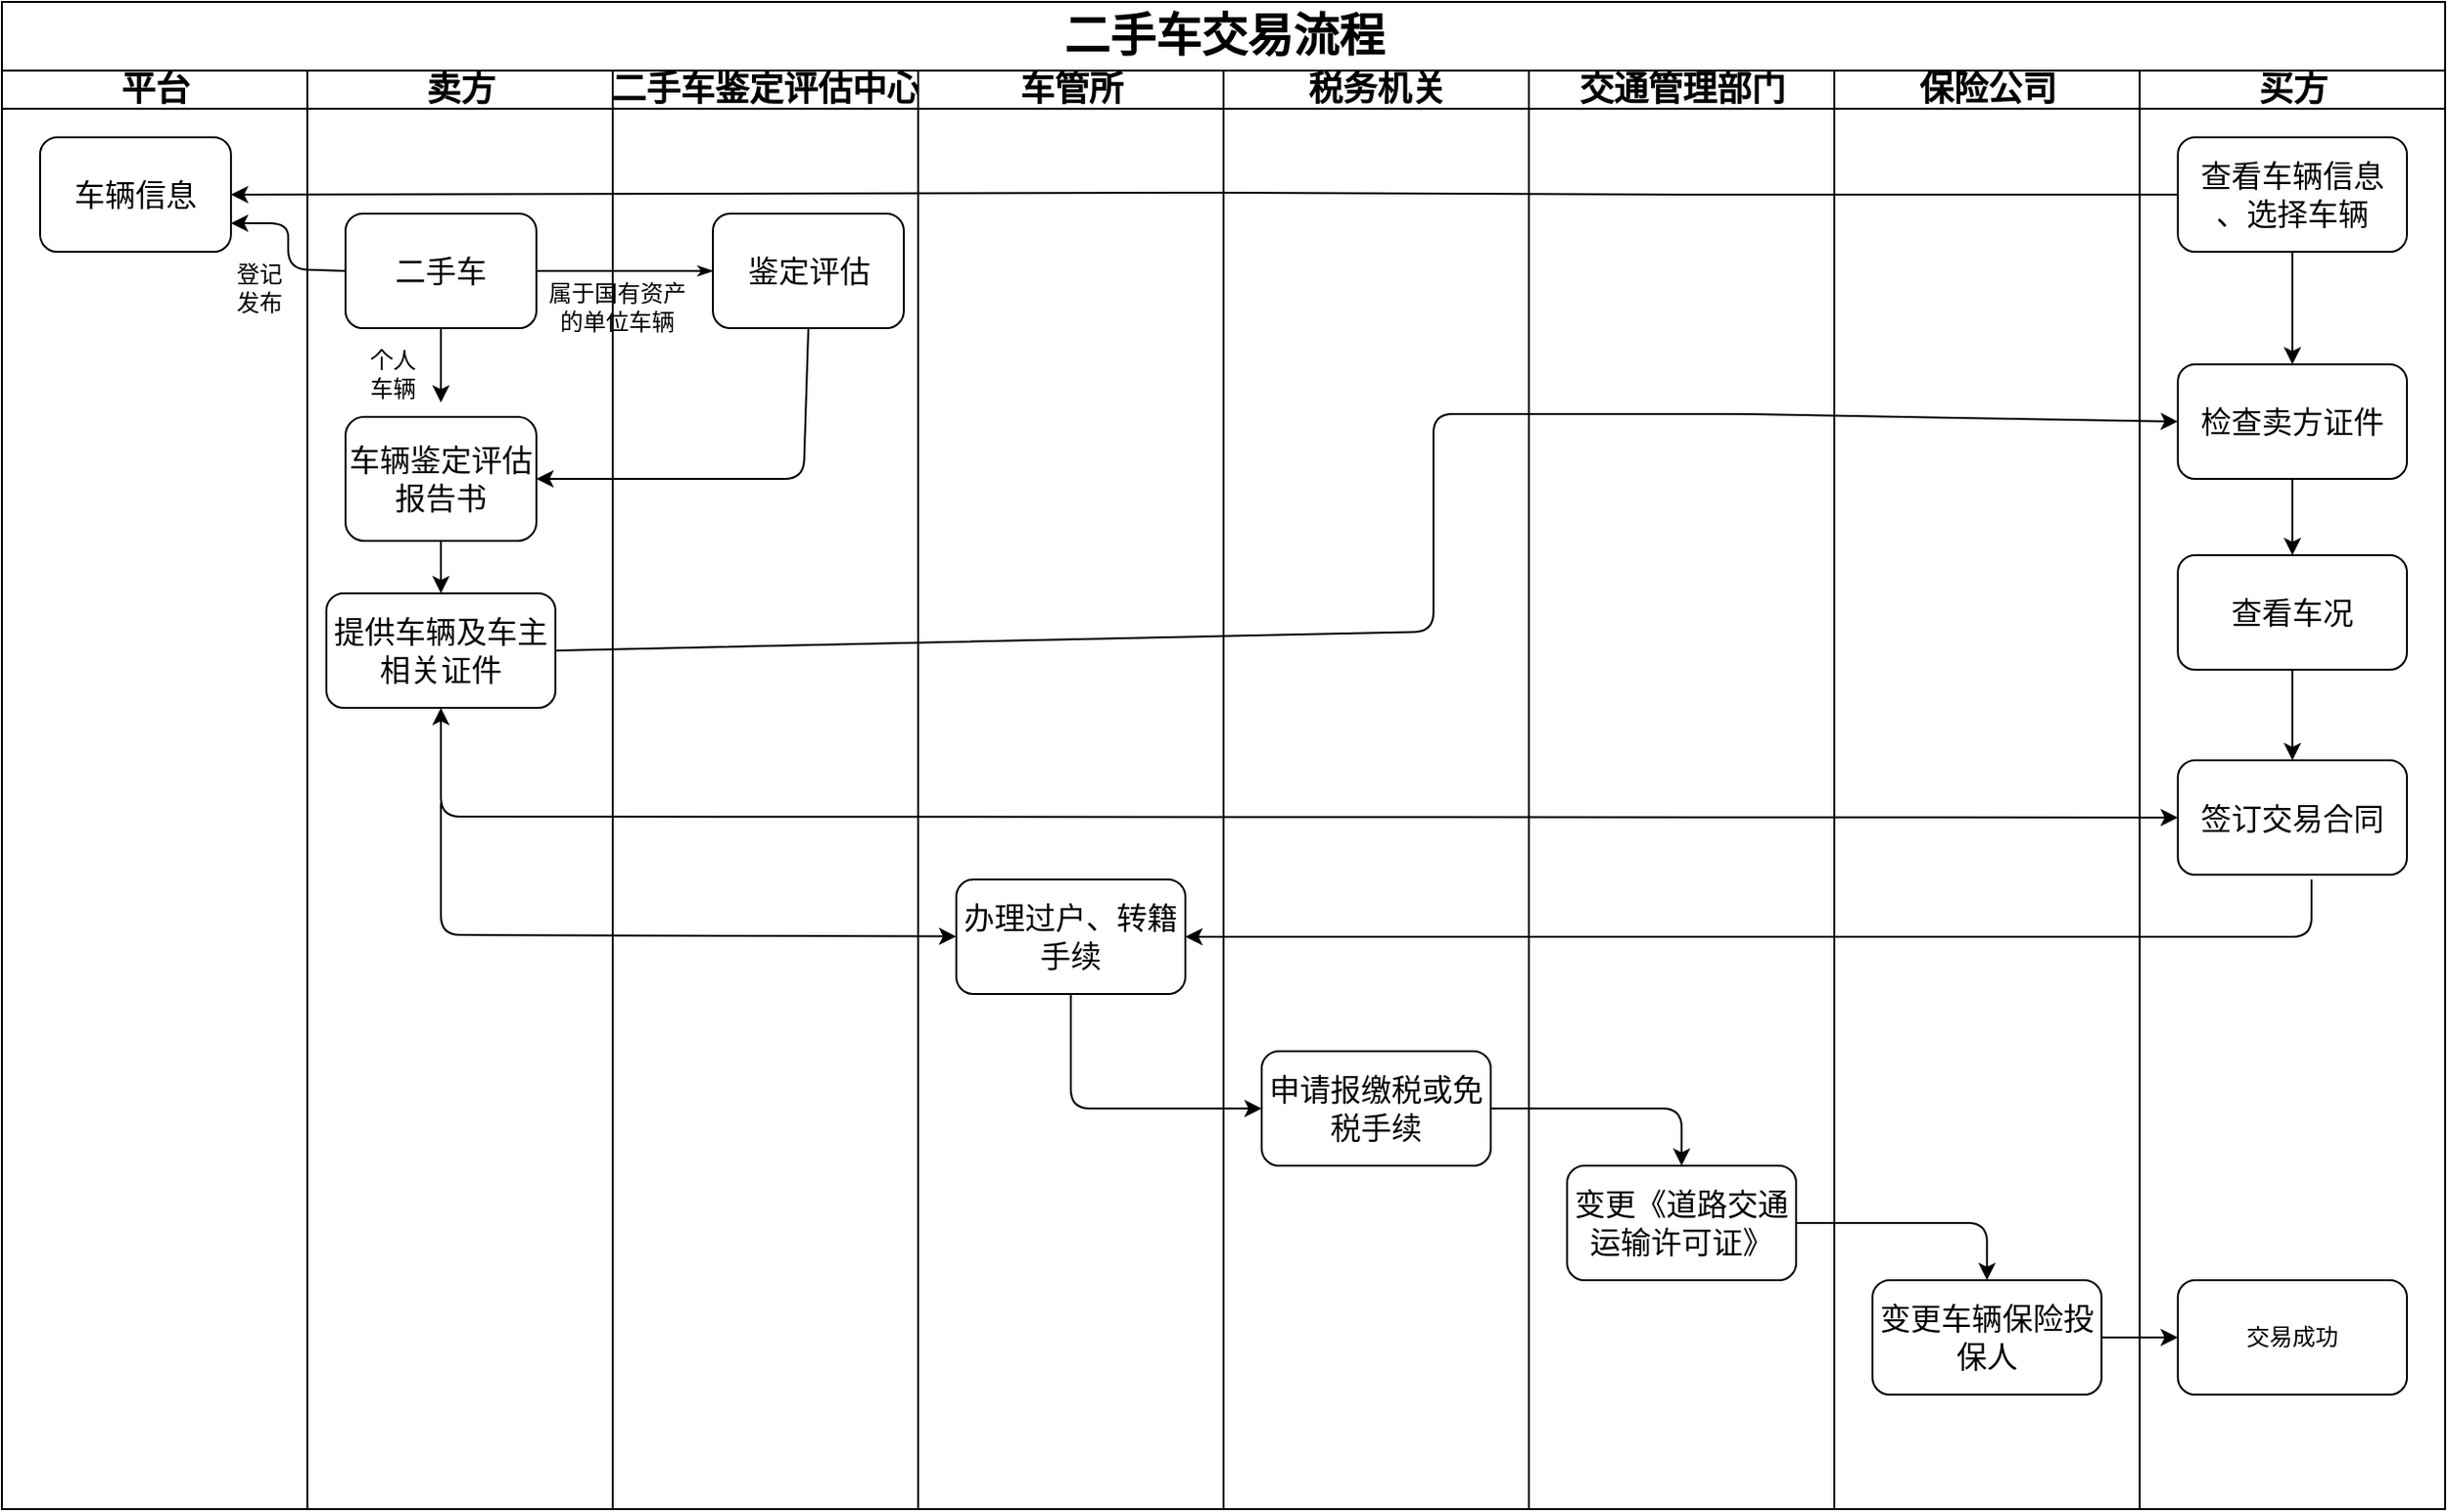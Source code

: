 <mxfile version="11.1.4" type="device"><diagram name="Page-1" id="74e2e168-ea6b-b213-b513-2b3c1d86103e"><mxGraphModel dx="676" dy="808" grid="1" gridSize="10" guides="1" tooltips="1" connect="1" arrows="1" fold="1" page="1" pageScale="1" pageWidth="1100" pageHeight="850" background="#ffffff" math="0" shadow="0"><root><mxCell id="0"/><mxCell id="1" parent="0"/><mxCell id="77e6c97f196da883-1" value="&lt;font style=&quot;font-size: 24px&quot;&gt;二手车交易流程&lt;/font&gt;" style="swimlane;html=1;childLayout=stackLayout;startSize=36;rounded=0;shadow=0;labelBackgroundColor=none;strokeColor=#000000;strokeWidth=1;fillColor=#ffffff;fontFamily=Verdana;fontSize=8;fontColor=#000000;align=center;" parent="1" vertex="1"><mxGeometry x="10" width="1280" height="790" as="geometry"/></mxCell><mxCell id="S1cMY-thZCcg-dEiT6mm-63" value="&lt;font style=&quot;font-size: 18px&quot;&gt;平台&lt;/font&gt;" style="swimlane;html=1;startSize=20;" parent="77e6c97f196da883-1" vertex="1"><mxGeometry y="36" width="160" height="754" as="geometry"/></mxCell><mxCell id="S1cMY-thZCcg-dEiT6mm-64" value="&lt;font style=&quot;font-size: 16px&quot;&gt;车辆信息&lt;/font&gt;" style="rounded=1;whiteSpace=wrap;html=1;shadow=0;labelBackgroundColor=none;strokeColor=#000000;strokeWidth=1;fillColor=#ffffff;fontFamily=Verdana;fontSize=16;fontColor=#000000;align=center;" parent="S1cMY-thZCcg-dEiT6mm-63" vertex="1"><mxGeometry x="20" y="35" width="100" height="60" as="geometry"/></mxCell><mxCell id="S1cMY-thZCcg-dEiT6mm-81" value="登记发布" style="text;html=1;strokeColor=none;fillColor=none;align=center;verticalAlign=middle;whiteSpace=wrap;rounded=0;" parent="S1cMY-thZCcg-dEiT6mm-63" vertex="1"><mxGeometry x="120" y="104" width="30" height="20" as="geometry"/></mxCell><mxCell id="S1cMY-thZCcg-dEiT6mm-6" value="&lt;font style=&quot;font-size: 18px&quot;&gt;卖方&lt;/font&gt;" style="swimlane;html=1;startSize=20;" parent="77e6c97f196da883-1" vertex="1"><mxGeometry x="160" y="36" width="160" height="754" as="geometry"/></mxCell><mxCell id="S1cMY-thZCcg-dEiT6mm-7" value="&lt;font style=&quot;font-size: 16px&quot;&gt;二手车&lt;/font&gt;" style="rounded=1;whiteSpace=wrap;html=1;shadow=0;labelBackgroundColor=none;strokeColor=#000000;strokeWidth=1;fillColor=#ffffff;fontFamily=Verdana;fontSize=16;fontColor=#000000;align=center;" parent="S1cMY-thZCcg-dEiT6mm-6" vertex="1"><mxGeometry x="20" y="75" width="100" height="60" as="geometry"/></mxCell><mxCell id="S1cMY-thZCcg-dEiT6mm-8" value="&lt;font style=&quot;font-size: 16px&quot;&gt;车辆鉴定评估报告书&lt;/font&gt;" style="rounded=1;whiteSpace=wrap;html=1;shadow=0;labelBackgroundColor=none;strokeColor=#000000;strokeWidth=1;fillColor=#ffffff;fontFamily=Verdana;fontSize=8;fontColor=#000000;align=center;" parent="S1cMY-thZCcg-dEiT6mm-6" vertex="1"><mxGeometry x="20" y="181.5" width="100" height="65" as="geometry"/></mxCell><mxCell id="S1cMY-thZCcg-dEiT6mm-14" value="个人车辆" style="text;html=1;strokeColor=none;fillColor=none;align=center;verticalAlign=middle;whiteSpace=wrap;rounded=0;" parent="S1cMY-thZCcg-dEiT6mm-6" vertex="1"><mxGeometry x="30" y="148.5" width="30" height="20" as="geometry"/></mxCell><mxCell id="S1cMY-thZCcg-dEiT6mm-15" value="" style="endArrow=classic;html=1;exitX=0.5;exitY=1;exitDx=0;exitDy=0;" parent="S1cMY-thZCcg-dEiT6mm-6" source="S1cMY-thZCcg-dEiT6mm-7" edge="1"><mxGeometry width="50" height="50" relative="1" as="geometry"><mxPoint x="95" y="135" as="sourcePoint"/><mxPoint x="70" y="174" as="targetPoint"/></mxGeometry></mxCell><mxCell id="S1cMY-thZCcg-dEiT6mm-83" value="&lt;font style=&quot;font-size: 16px&quot;&gt;提供车辆及车主相关证件&lt;/font&gt;" style="rounded=1;whiteSpace=wrap;html=1;" parent="S1cMY-thZCcg-dEiT6mm-6" vertex="1"><mxGeometry x="10" y="274" width="120" height="60" as="geometry"/></mxCell><mxCell id="S1cMY-thZCcg-dEiT6mm-85" value="" style="endArrow=classic;html=1;exitX=0.5;exitY=1;exitDx=0;exitDy=0;" parent="S1cMY-thZCcg-dEiT6mm-6" source="S1cMY-thZCcg-dEiT6mm-8" target="S1cMY-thZCcg-dEiT6mm-83" edge="1"><mxGeometry width="50" height="50" relative="1" as="geometry"><mxPoint x="80" y="454" as="sourcePoint"/><mxPoint x="130" y="404" as="targetPoint"/></mxGeometry></mxCell><mxCell id="S1cMY-thZCcg-dEiT6mm-95" value="" style="endArrow=classic;html=1;" parent="S1cMY-thZCcg-dEiT6mm-6" target="S1cMY-thZCcg-dEiT6mm-23" edge="1"><mxGeometry width="50" height="50" relative="1" as="geometry"><mxPoint x="70" y="384" as="sourcePoint"/><mxPoint x="140" y="444" as="targetPoint"/><Array as="points"><mxPoint x="70" y="453"/></Array></mxGeometry></mxCell><mxCell id="77e6c97f196da883-26" style="edgeStyle=orthogonalEdgeStyle;rounded=1;html=1;labelBackgroundColor=none;startArrow=none;startFill=0;startSize=5;endArrow=classicThin;endFill=1;endSize=5;jettySize=auto;orthogonalLoop=1;strokeColor=#000000;strokeWidth=1;fontFamily=Verdana;fontSize=8;fontColor=#000000;exitX=1;exitY=0.5;exitDx=0;exitDy=0;" parent="77e6c97f196da883-1" source="S1cMY-thZCcg-dEiT6mm-7" target="77e6c97f196da883-11" edge="1"><mxGeometry relative="1" as="geometry"><mxPoint x="120" y="115" as="sourcePoint"/></mxGeometry></mxCell><mxCell id="77e6c97f196da883-3" value="&lt;span style=&quot;font-size: 18px&quot;&gt;二手车鉴定评估中心&lt;/span&gt;" style="swimlane;html=1;startSize=20;" parent="77e6c97f196da883-1" vertex="1"><mxGeometry x="320" y="36" width="160" height="754" as="geometry"/></mxCell><mxCell id="77e6c97f196da883-11" value="&lt;font size=&quot;3&quot;&gt;鉴定评估&lt;/font&gt;" style="rounded=1;whiteSpace=wrap;html=1;shadow=0;labelBackgroundColor=none;strokeColor=#000000;strokeWidth=1;fillColor=#ffffff;fontFamily=Verdana;fontSize=8;fontColor=#000000;align=center;" parent="77e6c97f196da883-3" vertex="1"><mxGeometry x="52.5" y="75" width="100" height="60" as="geometry"/></mxCell><mxCell id="S1cMY-thZCcg-dEiT6mm-11" value="属于国有资产的单位车辆" style="text;html=1;strokeColor=none;fillColor=none;align=center;verticalAlign=middle;whiteSpace=wrap;rounded=0;" parent="77e6c97f196da883-3" vertex="1"><mxGeometry x="-40" y="114" width="85" height="20" as="geometry"/></mxCell><mxCell id="S1cMY-thZCcg-dEiT6mm-94" value="" style="endArrow=classic;html=1;entryX=1;entryY=0.5;entryDx=0;entryDy=0;" parent="77e6c97f196da883-3" target="S1cMY-thZCcg-dEiT6mm-23" edge="1"><mxGeometry width="50" height="50" relative="1" as="geometry"><mxPoint x="890" y="424" as="sourcePoint"/><mxPoint x="110" y="444" as="targetPoint"/><Array as="points"><mxPoint x="890" y="454"/></Array></mxGeometry></mxCell><mxCell id="77e6c97f196da883-4" value="&lt;font style=&quot;font-size: 18px&quot;&gt;车管所&lt;/font&gt;" style="swimlane;html=1;startSize=20;" parent="77e6c97f196da883-1" vertex="1"><mxGeometry x="480" y="36" width="160" height="754" as="geometry"/></mxCell><mxCell id="S1cMY-thZCcg-dEiT6mm-23" value="&lt;font style=&quot;font-size: 16px&quot;&gt;办理过户、转籍手续&lt;/font&gt;" style="rounded=1;whiteSpace=wrap;html=1;" parent="77e6c97f196da883-4" vertex="1"><mxGeometry x="20" y="424" width="120" height="60" as="geometry"/></mxCell><mxCell id="77e6c97f196da883-5" value="&lt;span style=&quot;font-size: 18px&quot;&gt;税务机关&lt;/span&gt;" style="swimlane;html=1;startSize=20;" parent="77e6c97f196da883-1" vertex="1"><mxGeometry x="640" y="36" width="160" height="754" as="geometry"/></mxCell><mxCell id="S1cMY-thZCcg-dEiT6mm-25" value="&lt;font style=&quot;font-size: 16px&quot;&gt;申请报缴税或免税手续&lt;/font&gt;" style="rounded=1;whiteSpace=wrap;html=1;" parent="77e6c97f196da883-5" vertex="1"><mxGeometry x="20" y="514" width="120" height="60" as="geometry"/></mxCell><mxCell id="77e6c97f196da883-6" value="&lt;span style=&quot;font-size: 18px&quot;&gt;交通管理部门&lt;/span&gt;" style="swimlane;html=1;startSize=20;" parent="77e6c97f196da883-1" vertex="1"><mxGeometry x="800" y="36" width="160" height="754" as="geometry"/></mxCell><mxCell id="S1cMY-thZCcg-dEiT6mm-24" value="&lt;font style=&quot;font-size: 16px&quot;&gt;变更《道路交通运输许可证》&lt;/font&gt;" style="rounded=1;whiteSpace=wrap;html=1;" parent="77e6c97f196da883-6" vertex="1"><mxGeometry x="20" y="574" width="120" height="60" as="geometry"/></mxCell><mxCell id="77e6c97f196da883-7" value="&lt;font style=&quot;font-size: 18px&quot;&gt;保险公司&lt;/font&gt;" style="swimlane;html=1;startSize=20;" parent="77e6c97f196da883-1" vertex="1"><mxGeometry x="960" y="36" width="160" height="754" as="geometry"/></mxCell><mxCell id="S1cMY-thZCcg-dEiT6mm-26" value="&lt;font style=&quot;font-size: 16px&quot;&gt;变更车辆保险投保人&lt;/font&gt;" style="rounded=1;whiteSpace=wrap;html=1;" parent="77e6c97f196da883-7" vertex="1"><mxGeometry x="20" y="634" width="120" height="60" as="geometry"/></mxCell><mxCell id="S1cMY-thZCcg-dEiT6mm-70" value="&lt;font style=&quot;font-size: 18px&quot;&gt;买方&lt;/font&gt;" style="swimlane;html=1;startSize=20;" parent="77e6c97f196da883-1" vertex="1"><mxGeometry x="1120" y="36" width="160" height="754" as="geometry"/></mxCell><mxCell id="S1cMY-thZCcg-dEiT6mm-71" value="&lt;font style=&quot;font-size: 16px&quot;&gt;检查卖方证件&lt;/font&gt;" style="rounded=1;whiteSpace=wrap;html=1;" parent="S1cMY-thZCcg-dEiT6mm-70" vertex="1"><mxGeometry x="20" y="154" width="120" height="60" as="geometry"/></mxCell><mxCell id="S1cMY-thZCcg-dEiT6mm-72" value="&lt;font style=&quot;font-size: 16px&quot;&gt;查看车况&lt;/font&gt;" style="rounded=1;whiteSpace=wrap;html=1;" parent="S1cMY-thZCcg-dEiT6mm-70" vertex="1"><mxGeometry x="20" y="254" width="120" height="60" as="geometry"/></mxCell><mxCell id="S1cMY-thZCcg-dEiT6mm-74" value="&lt;font style=&quot;font-size: 16px&quot;&gt;签订交易合同&lt;/font&gt;" style="rounded=1;whiteSpace=wrap;html=1;" parent="S1cMY-thZCcg-dEiT6mm-70" vertex="1"><mxGeometry x="20" y="361.5" width="120" height="60" as="geometry"/></mxCell><mxCell id="S1cMY-thZCcg-dEiT6mm-78" value="&lt;font style=&quot;font-size: 16px&quot;&gt;查看车辆信息&lt;br&gt;、选择车辆&lt;/font&gt;" style="rounded=1;whiteSpace=wrap;html=1;" parent="S1cMY-thZCcg-dEiT6mm-70" vertex="1"><mxGeometry x="20" y="35" width="120" height="60" as="geometry"/></mxCell><mxCell id="S1cMY-thZCcg-dEiT6mm-86" value="" style="endArrow=classic;html=1;exitX=0.5;exitY=1;exitDx=0;exitDy=0;entryX=0.5;entryY=0;entryDx=0;entryDy=0;" parent="S1cMY-thZCcg-dEiT6mm-70" source="S1cMY-thZCcg-dEiT6mm-78" target="S1cMY-thZCcg-dEiT6mm-71" edge="1"><mxGeometry width="50" height="50" relative="1" as="geometry"><mxPoint x="-70" y="284" as="sourcePoint"/><mxPoint x="-20" y="234" as="targetPoint"/></mxGeometry></mxCell><mxCell id="S1cMY-thZCcg-dEiT6mm-88" value="" style="endArrow=classic;html=1;entryX=0.5;entryY=0;entryDx=0;entryDy=0;exitX=0.5;exitY=1;exitDx=0;exitDy=0;" parent="S1cMY-thZCcg-dEiT6mm-70" source="S1cMY-thZCcg-dEiT6mm-71" target="S1cMY-thZCcg-dEiT6mm-72" edge="1"><mxGeometry width="50" height="50" relative="1" as="geometry"><mxPoint x="-130" y="294" as="sourcePoint"/><mxPoint x="-80" y="244" as="targetPoint"/></mxGeometry></mxCell><mxCell id="S1cMY-thZCcg-dEiT6mm-89" value="" style="endArrow=classic;html=1;entryX=0.5;entryY=0;entryDx=0;entryDy=0;exitX=0.5;exitY=1;exitDx=0;exitDy=0;" parent="S1cMY-thZCcg-dEiT6mm-70" source="S1cMY-thZCcg-dEiT6mm-72" target="S1cMY-thZCcg-dEiT6mm-74" edge="1"><mxGeometry width="50" height="50" relative="1" as="geometry"><mxPoint x="-90" y="364" as="sourcePoint"/><mxPoint x="-40" y="314" as="targetPoint"/></mxGeometry></mxCell><mxCell id="S1cMY-thZCcg-dEiT6mm-99" value="交易成功" style="rounded=1;whiteSpace=wrap;html=1;" parent="S1cMY-thZCcg-dEiT6mm-70" vertex="1"><mxGeometry x="20" y="634" width="120" height="60" as="geometry"/></mxCell><mxCell id="S1cMY-thZCcg-dEiT6mm-76" value="" style="endArrow=classic;html=1;exitX=0.5;exitY=1;exitDx=0;exitDy=0;entryX=1;entryY=0.5;entryDx=0;entryDy=0;" parent="77e6c97f196da883-1" source="77e6c97f196da883-11" target="S1cMY-thZCcg-dEiT6mm-8" edge="1"><mxGeometry width="50" height="50" relative="1" as="geometry"><mxPoint x="360" y="260" as="sourcePoint"/><mxPoint x="410" y="210" as="targetPoint"/><Array as="points"><mxPoint x="420" y="250"/></Array></mxGeometry></mxCell><mxCell id="S1cMY-thZCcg-dEiT6mm-77" value="" style="endArrow=classic;html=1;exitX=0;exitY=0.5;exitDx=0;exitDy=0;entryX=1;entryY=0.75;entryDx=0;entryDy=0;" parent="77e6c97f196da883-1" source="S1cMY-thZCcg-dEiT6mm-7" target="S1cMY-thZCcg-dEiT6mm-64" edge="1"><mxGeometry width="50" height="50" relative="1" as="geometry"><mxPoint x="120" y="210" as="sourcePoint"/><mxPoint x="170" y="160" as="targetPoint"/><Array as="points"><mxPoint x="150" y="140"/><mxPoint x="150" y="116"/></Array></mxGeometry></mxCell><mxCell id="S1cMY-thZCcg-dEiT6mm-79" value="" style="endArrow=classic;html=1;exitX=0;exitY=0.5;exitDx=0;exitDy=0;entryX=1;entryY=0.5;entryDx=0;entryDy=0;" parent="77e6c97f196da883-1" source="S1cMY-thZCcg-dEiT6mm-78" target="S1cMY-thZCcg-dEiT6mm-64" edge="1"><mxGeometry width="50" height="50" relative="1" as="geometry"><mxPoint x="750" y="170" as="sourcePoint"/><mxPoint x="800" y="120" as="targetPoint"/><Array as="points"><mxPoint x="1100" y="101"/><mxPoint x="1020" y="101"/><mxPoint x="890" y="101"/><mxPoint x="630" y="100"/></Array></mxGeometry></mxCell><mxCell id="S1cMY-thZCcg-dEiT6mm-82" value="" style="endArrow=classic;html=1;exitX=1;exitY=0.5;exitDx=0;exitDy=0;entryX=0;entryY=0.5;entryDx=0;entryDy=0;" parent="77e6c97f196da883-1" source="S1cMY-thZCcg-dEiT6mm-83" target="S1cMY-thZCcg-dEiT6mm-71" edge="1"><mxGeometry width="50" height="50" relative="1" as="geometry"><mxPoint x="545" y="300" as="sourcePoint"/><mxPoint x="1140" y="220" as="targetPoint"/><Array as="points"><mxPoint x="750" y="330"/><mxPoint x="750" y="216"/><mxPoint x="910" y="216"/></Array></mxGeometry></mxCell><mxCell id="S1cMY-thZCcg-dEiT6mm-93" value="" style="endArrow=classic;startArrow=classic;html=1;exitX=0.5;exitY=1;exitDx=0;exitDy=0;entryX=0;entryY=0.5;entryDx=0;entryDy=0;" parent="77e6c97f196da883-1" source="S1cMY-thZCcg-dEiT6mm-83" target="S1cMY-thZCcg-dEiT6mm-74" edge="1"><mxGeometry width="50" height="50" relative="1" as="geometry"><mxPoint x="700" y="450" as="sourcePoint"/><mxPoint x="750" y="400" as="targetPoint"/><Array as="points"><mxPoint x="230" y="427"/></Array></mxGeometry></mxCell><mxCell id="S1cMY-thZCcg-dEiT6mm-96" value="" style="endArrow=classic;html=1;exitX=0.5;exitY=1;exitDx=0;exitDy=0;entryX=0;entryY=0.5;entryDx=0;entryDy=0;" parent="77e6c97f196da883-1" source="S1cMY-thZCcg-dEiT6mm-23" target="S1cMY-thZCcg-dEiT6mm-25" edge="1"><mxGeometry width="50" height="50" relative="1" as="geometry"><mxPoint x="550" y="650" as="sourcePoint"/><mxPoint x="600" y="600" as="targetPoint"/><Array as="points"><mxPoint x="560" y="580"/></Array></mxGeometry></mxCell><mxCell id="S1cMY-thZCcg-dEiT6mm-97" value="" style="endArrow=classic;html=1;entryX=0.5;entryY=0;entryDx=0;entryDy=0;exitX=1;exitY=0.5;exitDx=0;exitDy=0;" parent="77e6c97f196da883-1" source="S1cMY-thZCcg-dEiT6mm-25" target="S1cMY-thZCcg-dEiT6mm-24" edge="1"><mxGeometry width="50" height="50" relative="1" as="geometry"><mxPoint x="860" y="575" as="sourcePoint"/><mxPoint x="910" y="525" as="targetPoint"/><Array as="points"><mxPoint x="880" y="580"/></Array></mxGeometry></mxCell><mxCell id="S1cMY-thZCcg-dEiT6mm-98" value="" style="endArrow=classic;html=1;exitX=1;exitY=0.5;exitDx=0;exitDy=0;entryX=0.5;entryY=0;entryDx=0;entryDy=0;" parent="77e6c97f196da883-1" source="S1cMY-thZCcg-dEiT6mm-24" target="S1cMY-thZCcg-dEiT6mm-26" edge="1"><mxGeometry width="50" height="50" relative="1" as="geometry"><mxPoint x="1010" y="600" as="sourcePoint"/><mxPoint x="1060" y="550" as="targetPoint"/><Array as="points"><mxPoint x="1040" y="640"/></Array></mxGeometry></mxCell><mxCell id="S1cMY-thZCcg-dEiT6mm-100" value="" style="endArrow=classic;html=1;entryX=0;entryY=0.5;entryDx=0;entryDy=0;exitX=1;exitY=0.5;exitDx=0;exitDy=0;" parent="77e6c97f196da883-1" source="S1cMY-thZCcg-dEiT6mm-26" target="S1cMY-thZCcg-dEiT6mm-99" edge="1"><mxGeometry width="50" height="50" relative="1" as="geometry"><mxPoint x="1050" y="630" as="sourcePoint"/><mxPoint x="1100" y="580" as="targetPoint"/></mxGeometry></mxCell></root></mxGraphModel></diagram></mxfile>